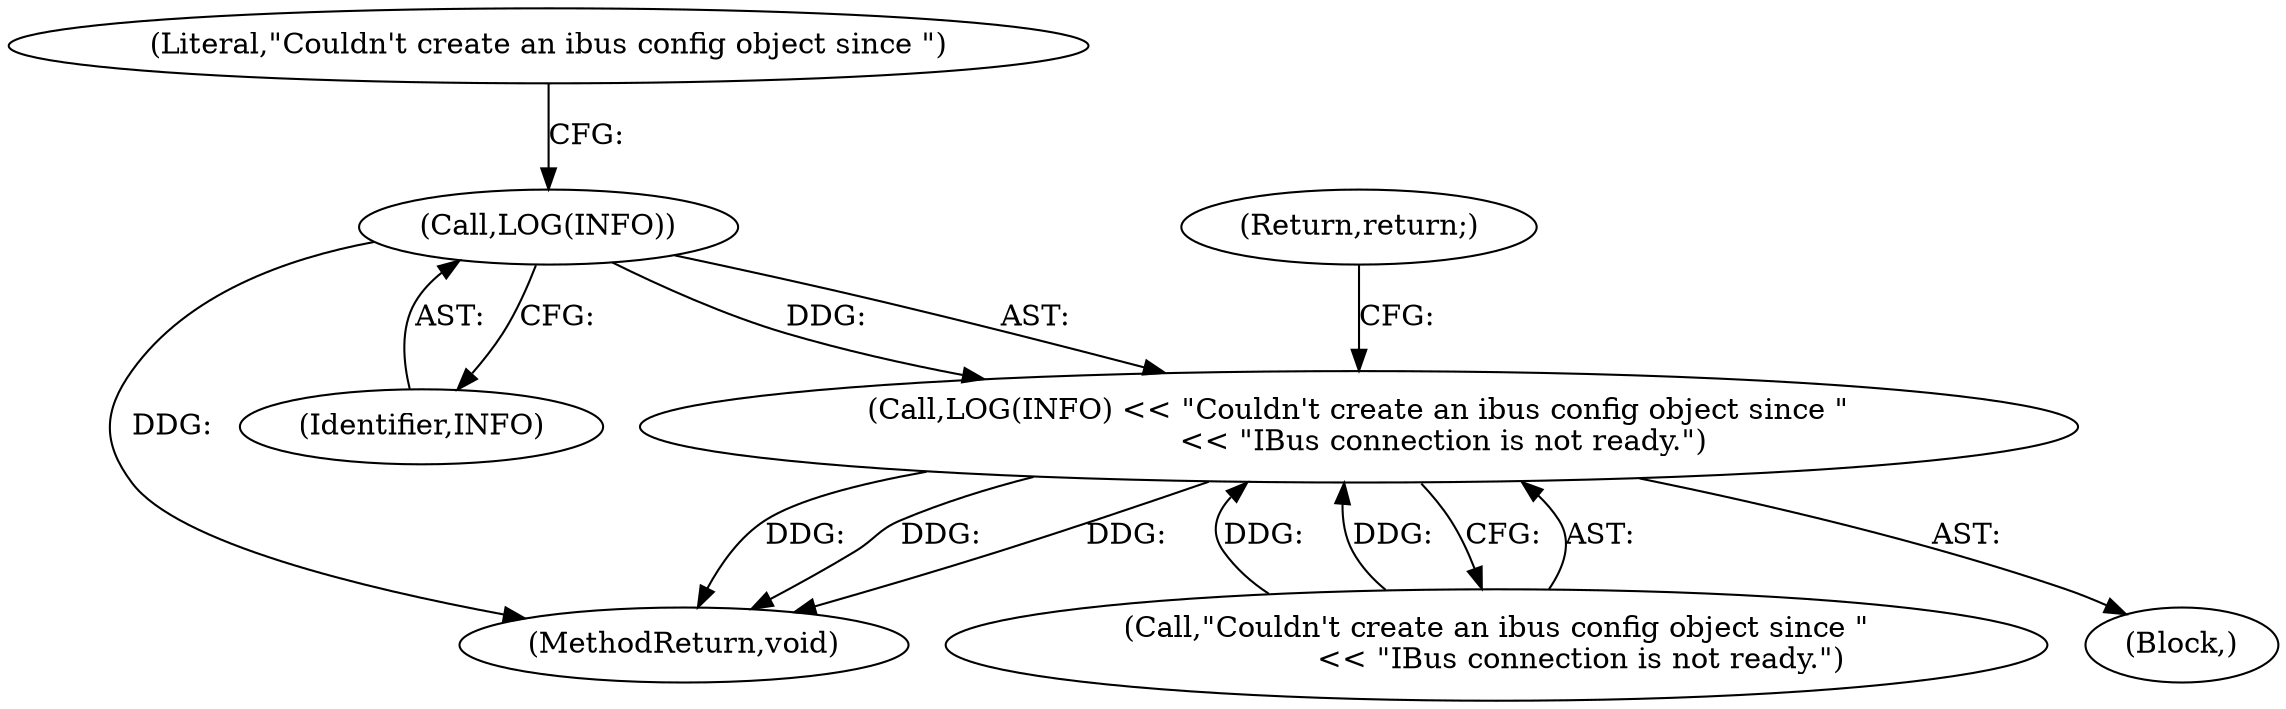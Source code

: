 digraph "1_Chrome_dc7b094a338c6c521f918f478e993f0f74bbea0d_67@del" {
"1000124" [label="(Call,LOG(INFO))"];
"1000123" [label="(Call,LOG(INFO) << \"Couldn't create an ibus config object since \"\n                  << \"IBus connection is not ready.\")"];
"1000127" [label="(Literal,\"Couldn't create an ibus config object since \")"];
"1000166" [label="(MethodReturn,void)"];
"1000129" [label="(Return,return;)"];
"1000123" [label="(Call,LOG(INFO) << \"Couldn't create an ibus config object since \"\n                  << \"IBus connection is not ready.\")"];
"1000126" [label="(Call,\"Couldn't create an ibus config object since \"\n                  << \"IBus connection is not ready.\")"];
"1000124" [label="(Call,LOG(INFO))"];
"1000125" [label="(Identifier,INFO)"];
"1000122" [label="(Block,)"];
"1000124" -> "1000123"  [label="AST: "];
"1000124" -> "1000125"  [label="CFG: "];
"1000125" -> "1000124"  [label="AST: "];
"1000127" -> "1000124"  [label="CFG: "];
"1000124" -> "1000166"  [label="DDG: "];
"1000124" -> "1000123"  [label="DDG: "];
"1000123" -> "1000122"  [label="AST: "];
"1000123" -> "1000126"  [label="CFG: "];
"1000126" -> "1000123"  [label="AST: "];
"1000129" -> "1000123"  [label="CFG: "];
"1000123" -> "1000166"  [label="DDG: "];
"1000123" -> "1000166"  [label="DDG: "];
"1000123" -> "1000166"  [label="DDG: "];
"1000126" -> "1000123"  [label="DDG: "];
"1000126" -> "1000123"  [label="DDG: "];
}
